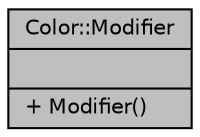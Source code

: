 digraph "Color::Modifier"
{
 // LATEX_PDF_SIZE
  edge [fontname="Helvetica",fontsize="10",labelfontname="Helvetica",labelfontsize="10"];
  node [fontname="Helvetica",fontsize="10",shape=record];
  Node1 [label="{Color::Modifier\n||+ Modifier()\l}",height=0.2,width=0.4,color="black", fillcolor="grey75", style="filled", fontcolor="black",tooltip="Modifier class for ANSI escape codes."];
}
